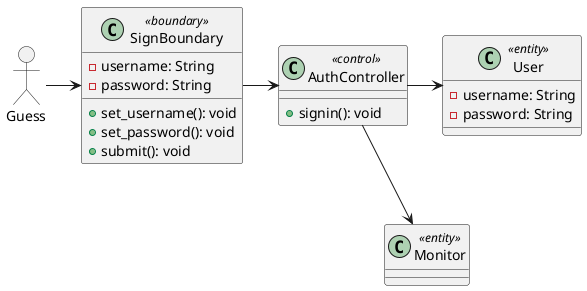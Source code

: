 @startuml

allowmixing

actor Guess

class SignBoundary <<boundary>> {
    - username: String
    - password: String
    
    + set_username(): void
    + set_password(): void
    + submit(): void
}

class AuthController <<control>> {

    + signin(): void
}

class User <<entity>> {
    - username: String
    - password: String
}

class Monitor <<entity>>

Guess -> SignBoundary
SignBoundary -right-> AuthController
AuthController -right-> User
AuthController -right-> Monitor
User -[hidden]d- Monitor

@enduml